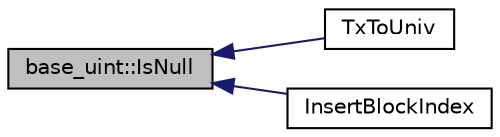 digraph "base_uint::IsNull"
{
  edge [fontname="Helvetica",fontsize="10",labelfontname="Helvetica",labelfontsize="10"];
  node [fontname="Helvetica",fontsize="10",shape=record];
  rankdir="LR";
  Node160 [label="base_uint::IsNull",height=0.2,width=0.4,color="black", fillcolor="grey75", style="filled", fontcolor="black"];
  Node160 -> Node161 [dir="back",color="midnightblue",fontsize="10",style="solid",fontname="Helvetica"];
  Node161 [label="TxToUniv",height=0.2,width=0.4,color="black", fillcolor="white", style="filled",URL="$d5/d2e/core__write_8cpp.html#aeb901ca565e3df0e3bc0c9863ad8f53a"];
  Node160 -> Node162 [dir="back",color="midnightblue",fontsize="10",style="solid",fontname="Helvetica"];
  Node162 [label="InsertBlockIndex",height=0.2,width=0.4,color="black", fillcolor="white", style="filled",URL="$db/d38/validation_8h.html#af3adfd64a90ee443bfa5fe16321aa2d7",tooltip="Create a new block index entry for a given block hash. "];
}
